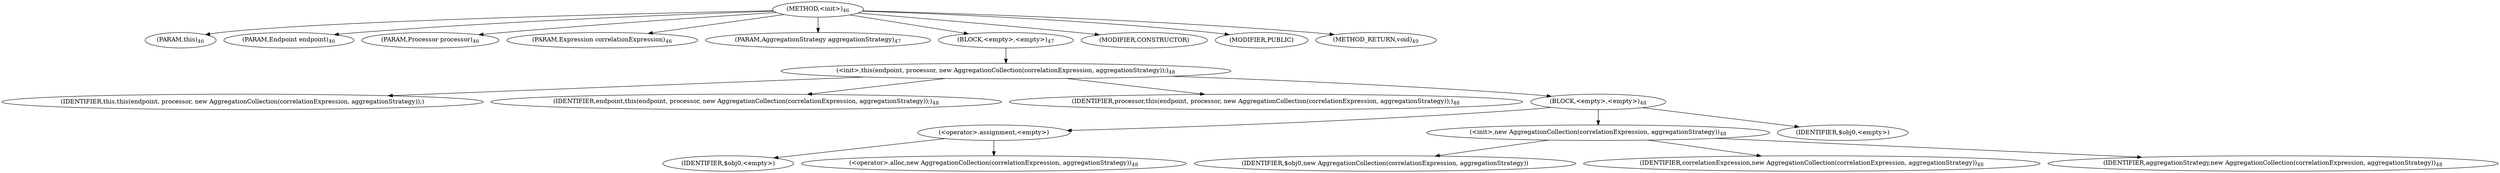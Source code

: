 digraph "&lt;init&gt;" {  
"12" [label = <(METHOD,&lt;init&gt;)<SUB>46</SUB>> ]
"4" [label = <(PARAM,this)<SUB>46</SUB>> ]
"13" [label = <(PARAM,Endpoint endpoint)<SUB>46</SUB>> ]
"14" [label = <(PARAM,Processor processor)<SUB>46</SUB>> ]
"15" [label = <(PARAM,Expression correlationExpression)<SUB>46</SUB>> ]
"16" [label = <(PARAM,AggregationStrategy aggregationStrategy)<SUB>47</SUB>> ]
"17" [label = <(BLOCK,&lt;empty&gt;,&lt;empty&gt;)<SUB>47</SUB>> ]
"18" [label = <(&lt;init&gt;,this(endpoint, processor, new AggregationCollection(correlationExpression, aggregationStrategy));)<SUB>48</SUB>> ]
"3" [label = <(IDENTIFIER,this,this(endpoint, processor, new AggregationCollection(correlationExpression, aggregationStrategy));)> ]
"19" [label = <(IDENTIFIER,endpoint,this(endpoint, processor, new AggregationCollection(correlationExpression, aggregationStrategy));)<SUB>48</SUB>> ]
"20" [label = <(IDENTIFIER,processor,this(endpoint, processor, new AggregationCollection(correlationExpression, aggregationStrategy));)<SUB>48</SUB>> ]
"21" [label = <(BLOCK,&lt;empty&gt;,&lt;empty&gt;)<SUB>48</SUB>> ]
"22" [label = <(&lt;operator&gt;.assignment,&lt;empty&gt;)> ]
"23" [label = <(IDENTIFIER,$obj0,&lt;empty&gt;)> ]
"24" [label = <(&lt;operator&gt;.alloc,new AggregationCollection(correlationExpression, aggregationStrategy))<SUB>48</SUB>> ]
"25" [label = <(&lt;init&gt;,new AggregationCollection(correlationExpression, aggregationStrategy))<SUB>48</SUB>> ]
"26" [label = <(IDENTIFIER,$obj0,new AggregationCollection(correlationExpression, aggregationStrategy))> ]
"27" [label = <(IDENTIFIER,correlationExpression,new AggregationCollection(correlationExpression, aggregationStrategy))<SUB>48</SUB>> ]
"28" [label = <(IDENTIFIER,aggregationStrategy,new AggregationCollection(correlationExpression, aggregationStrategy))<SUB>48</SUB>> ]
"29" [label = <(IDENTIFIER,$obj0,&lt;empty&gt;)> ]
"30" [label = <(MODIFIER,CONSTRUCTOR)> ]
"31" [label = <(MODIFIER,PUBLIC)> ]
"32" [label = <(METHOD_RETURN,void)<SUB>49</SUB>> ]
  "12" -> "4" 
  "12" -> "13" 
  "12" -> "14" 
  "12" -> "15" 
  "12" -> "16" 
  "12" -> "17" 
  "12" -> "30" 
  "12" -> "31" 
  "12" -> "32" 
  "17" -> "18" 
  "18" -> "3" 
  "18" -> "19" 
  "18" -> "20" 
  "18" -> "21" 
  "21" -> "22" 
  "21" -> "25" 
  "21" -> "29" 
  "22" -> "23" 
  "22" -> "24" 
  "25" -> "26" 
  "25" -> "27" 
  "25" -> "28" 
}
